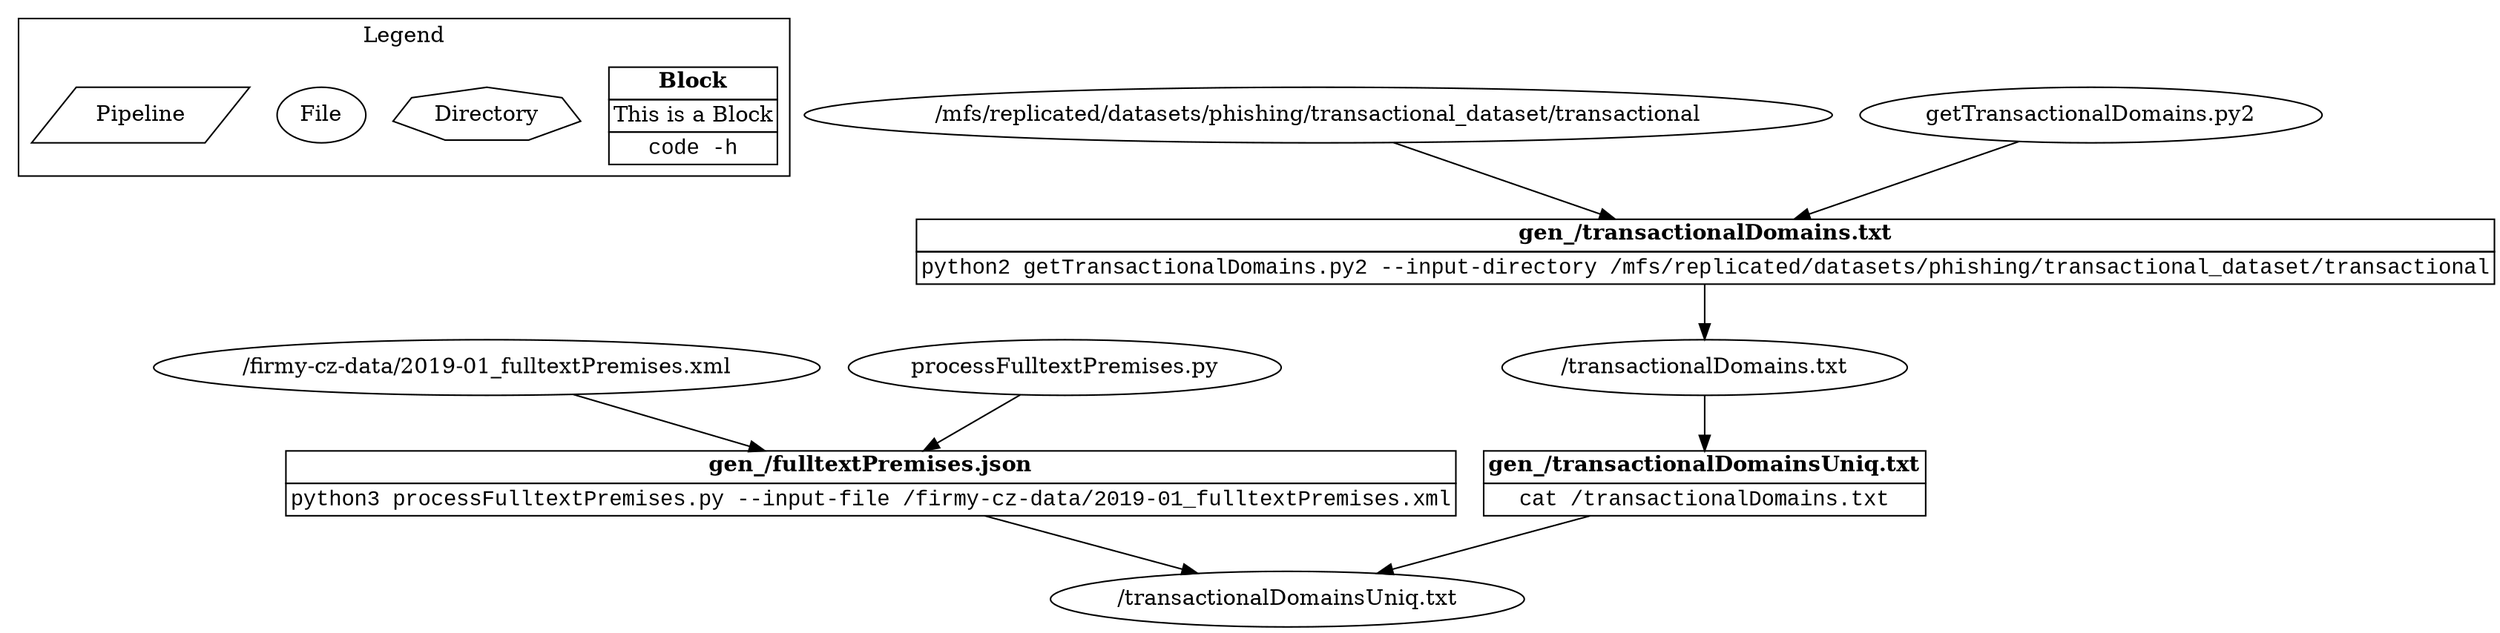 digraph  {
	subgraph cluster_s0 {
		ID = "cluster_s0";
		label="Legend";
		n13[label=<<table border="0" cellborder="1" cellspacing="0"><tr><td><b>Block</b></td></tr><tr><td>This is a Block</td></tr><tr><td><font face="Courier New, Courier, monospace">code -h</font></td></tr></table>>,shape="plain"];
		n11[label="Directory",shape="septagon"];
		n10[label="File",shape="oval"];
		n12[label="Pipeline",shape="parallelogram"];
		
	}
	n1[label="/firmy-cz-data/2019-01_fulltextPremises.xml",shape="oval"];
	n3[label="/mfs/replicated/datasets/phishing/transactional_dataset/transactional",shape="oval"];
	n9[label="/transactionalDomains.txt",shape="oval"];
	n8[label="/transactionalDomainsUniq.txt",shape="oval"];
	n5[label=<<table border="0" cellborder="1" cellspacing="0"><tr><td><b>gen_/fulltextPremises.json</b></td></tr><tr><td><font face="Courier New, Courier, monospace">python3 processFulltextPremises.py --input-file /firmy-cz-data/2019-01_fulltextPremises.xml</font></td></tr></table>>,shape="plain"];
	n2[label=<<table border="0" cellborder="1" cellspacing="0"><tr><td><b>gen_/transactionalDomains.txt</b></td></tr><tr><td><font face="Courier New, Courier, monospace">python2 getTransactionalDomains.py2 --input-directory /mfs/replicated/datasets/phishing/transactional_dataset/transactional</font></td></tr></table>>,shape="plain"];
	n4[label=<<table border="0" cellborder="1" cellspacing="0"><tr><td><b>gen_/transactionalDomainsUniq.txt</b></td></tr><tr><td><font face="Courier New, Courier, monospace">cat /transactionalDomains.txt</font></td></tr></table>>,shape="plain"];
	n7[label="getTransactionalDomains.py2",shape="oval"];
	n6[label="processFulltextPremises.py",shape="oval"];
	n1->n5;
	n3->n2;
	n9->n4;
	n5->n8;
	n2->n9;
	n4->n8;
	n7->n2;
	n6->n5;
	
}